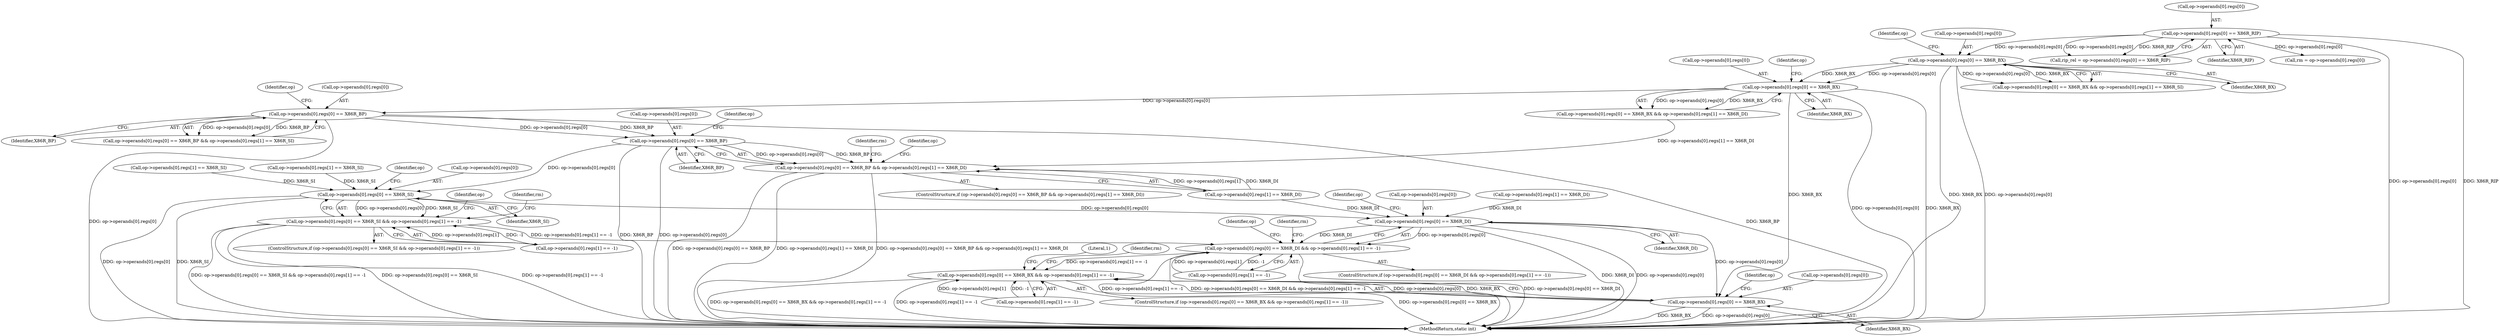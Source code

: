 digraph "0_radare2_f17bfd9f1da05f30f23a4dd05e9d2363e1406948@API" {
"1000828" [label="(Call,op->operands[0].regs[0] == X86R_BP)"];
"1000799" [label="(Call,op->operands[0].regs[0] == X86R_BP)"];
"1000770" [label="(Call,op->operands[0].regs[0] == X86R_BX)"];
"1000741" [label="(Call,op->operands[0].regs[0] == X86R_BX)"];
"1000629" [label="(Call,op->operands[0].regs[0] == X86R_RIP)"];
"1000827" [label="(Call,op->operands[0].regs[0] == X86R_BP && op->operands[0].regs[1] == X86R_DI)"];
"1000857" [label="(Call,op->operands[0].regs[0] == X86R_SI)"];
"1000856" [label="(Call,op->operands[0].regs[0] == X86R_SI && op->operands[0].regs[1] == -1)"];
"1000886" [label="(Call,op->operands[0].regs[0] == X86R_DI && op->operands[0].regs[1] == -1)"];
"1000916" [label="(Call,op->operands[0].regs[0] == X86R_BX && op->operands[0].regs[1] == -1)"];
"1000887" [label="(Call,op->operands[0].regs[0] == X86R_DI)"];
"1000917" [label="(Call,op->operands[0].regs[0] == X86R_BX)"];
"1000781" [label="(Call,op->operands[0].regs[1] == X86R_DI)"];
"1000917" [label="(Call,op->operands[0].regs[0] == X86R_BX)"];
"1000873" [label="(Identifier,op)"];
"1000799" [label="(Call,op->operands[0].regs[0] == X86R_BP)"];
"1000922" [label="(Identifier,op)"];
"1000897" [label="(Identifier,X86R_DI)"];
"1000627" [label="(Call,rip_rel = op->operands[0].regs[0] == X86R_RIP)"];
"1000771" [label="(Call,op->operands[0].regs[0])"];
"1000867" [label="(Identifier,X86R_SI)"];
"1000948" [label="(Literal,1)"];
"1000770" [label="(Call,op->operands[0].regs[0] == X86R_BX)"];
"1000809" [label="(Identifier,X86R_BP)"];
"1000786" [label="(Identifier,op)"];
"1000838" [label="(Identifier,X86R_BP)"];
"1000827" [label="(Call,op->operands[0].regs[0] == X86R_BP && op->operands[0].regs[1] == X86R_DI)"];
"1000918" [label="(Call,op->operands[0].regs[0])"];
"1000639" [label="(Identifier,X86R_RIP)"];
"1000740" [label="(Call,op->operands[0].regs[0] == X86R_BX && op->operands[0].regs[1] == X86R_SI)"];
"1000800" [label="(Call,op->operands[0].regs[0])"];
"1000885" [label="(ControlStructure,if (op->operands[0].regs[0] == X86R_DI && op->operands[0].regs[1] == -1))"];
"1000741" [label="(Call,op->operands[0].regs[0] == X86R_BX)"];
"1000887" [label="(Call,op->operands[0].regs[0] == X86R_DI)"];
"1000868" [label="(Call,op->operands[0].regs[1] == -1)"];
"1000882" [label="(Identifier,rm)"];
"1000769" [label="(Call,op->operands[0].regs[0] == X86R_BX && op->operands[0].regs[1] == X86R_DI)"];
"1000855" [label="(ControlStructure,if (op->operands[0].regs[0] == X86R_SI && op->operands[0].regs[1] == -1))"];
"1000942" [label="(Identifier,rm)"];
"1000826" [label="(ControlStructure,if (op->operands[0].regs[0] == X86R_BP && op->operands[0].regs[1] == X86R_DI))"];
"1000903" [label="(Identifier,op)"];
"1000852" [label="(Identifier,rm)"];
"1003220" [label="(MethodReturn,static int)"];
"1000752" [label="(Call,op->operands[0].regs[1] == X86R_SI)"];
"1000780" [label="(Identifier,X86R_BX)"];
"1000757" [label="(Identifier,op)"];
"1000928" [label="(Call,op->operands[0].regs[1] == -1)"];
"1000862" [label="(Identifier,op)"];
"1000828" [label="(Call,op->operands[0].regs[0] == X86R_BP)"];
"1000810" [label="(Call,op->operands[0].regs[1] == X86R_SI)"];
"1000844" [label="(Identifier,op)"];
"1000886" [label="(Call,op->operands[0].regs[0] == X86R_DI && op->operands[0].regs[1] == -1)"];
"1000857" [label="(Call,op->operands[0].regs[0] == X86R_SI)"];
"1000815" [label="(Identifier,op)"];
"1000829" [label="(Call,op->operands[0].regs[0])"];
"1000982" [label="(Call,rm = op->operands[0].regs[0])"];
"1000630" [label="(Call,op->operands[0].regs[0])"];
"1000839" [label="(Call,op->operands[0].regs[1] == X86R_DI)"];
"1000892" [label="(Identifier,op)"];
"1000912" [label="(Identifier,rm)"];
"1000927" [label="(Identifier,X86R_BX)"];
"1000898" [label="(Call,op->operands[0].regs[1] == -1)"];
"1000915" [label="(ControlStructure,if (op->operands[0].regs[0] == X86R_BX && op->operands[0].regs[1] == -1))"];
"1000916" [label="(Call,op->operands[0].regs[0] == X86R_BX && op->operands[0].regs[1] == -1)"];
"1000856" [label="(Call,op->operands[0].regs[0] == X86R_SI && op->operands[0].regs[1] == -1)"];
"1000858" [label="(Call,op->operands[0].regs[0])"];
"1000742" [label="(Call,op->operands[0].regs[0])"];
"1000933" [label="(Identifier,op)"];
"1000888" [label="(Call,op->operands[0].regs[0])"];
"1000629" [label="(Call,op->operands[0].regs[0] == X86R_RIP)"];
"1000751" [label="(Identifier,X86R_BX)"];
"1000798" [label="(Call,op->operands[0].regs[0] == X86R_BP && op->operands[0].regs[1] == X86R_SI)"];
"1000828" -> "1000827"  [label="AST: "];
"1000828" -> "1000838"  [label="CFG: "];
"1000829" -> "1000828"  [label="AST: "];
"1000838" -> "1000828"  [label="AST: "];
"1000844" -> "1000828"  [label="CFG: "];
"1000827" -> "1000828"  [label="CFG: "];
"1000828" -> "1003220"  [label="DDG: X86R_BP"];
"1000828" -> "1003220"  [label="DDG: op->operands[0].regs[0]"];
"1000828" -> "1000827"  [label="DDG: op->operands[0].regs[0]"];
"1000828" -> "1000827"  [label="DDG: X86R_BP"];
"1000799" -> "1000828"  [label="DDG: op->operands[0].regs[0]"];
"1000799" -> "1000828"  [label="DDG: X86R_BP"];
"1000828" -> "1000857"  [label="DDG: op->operands[0].regs[0]"];
"1000799" -> "1000798"  [label="AST: "];
"1000799" -> "1000809"  [label="CFG: "];
"1000800" -> "1000799"  [label="AST: "];
"1000809" -> "1000799"  [label="AST: "];
"1000815" -> "1000799"  [label="CFG: "];
"1000798" -> "1000799"  [label="CFG: "];
"1000799" -> "1003220"  [label="DDG: op->operands[0].regs[0]"];
"1000799" -> "1003220"  [label="DDG: X86R_BP"];
"1000799" -> "1000798"  [label="DDG: op->operands[0].regs[0]"];
"1000799" -> "1000798"  [label="DDG: X86R_BP"];
"1000770" -> "1000799"  [label="DDG: op->operands[0].regs[0]"];
"1000770" -> "1000769"  [label="AST: "];
"1000770" -> "1000780"  [label="CFG: "];
"1000771" -> "1000770"  [label="AST: "];
"1000780" -> "1000770"  [label="AST: "];
"1000786" -> "1000770"  [label="CFG: "];
"1000769" -> "1000770"  [label="CFG: "];
"1000770" -> "1003220"  [label="DDG: X86R_BX"];
"1000770" -> "1003220"  [label="DDG: op->operands[0].regs[0]"];
"1000770" -> "1000769"  [label="DDG: op->operands[0].regs[0]"];
"1000770" -> "1000769"  [label="DDG: X86R_BX"];
"1000741" -> "1000770"  [label="DDG: op->operands[0].regs[0]"];
"1000741" -> "1000770"  [label="DDG: X86R_BX"];
"1000770" -> "1000917"  [label="DDG: X86R_BX"];
"1000741" -> "1000740"  [label="AST: "];
"1000741" -> "1000751"  [label="CFG: "];
"1000742" -> "1000741"  [label="AST: "];
"1000751" -> "1000741"  [label="AST: "];
"1000757" -> "1000741"  [label="CFG: "];
"1000740" -> "1000741"  [label="CFG: "];
"1000741" -> "1003220"  [label="DDG: op->operands[0].regs[0]"];
"1000741" -> "1003220"  [label="DDG: X86R_BX"];
"1000741" -> "1000740"  [label="DDG: op->operands[0].regs[0]"];
"1000741" -> "1000740"  [label="DDG: X86R_BX"];
"1000629" -> "1000741"  [label="DDG: op->operands[0].regs[0]"];
"1000629" -> "1000627"  [label="AST: "];
"1000629" -> "1000639"  [label="CFG: "];
"1000630" -> "1000629"  [label="AST: "];
"1000639" -> "1000629"  [label="AST: "];
"1000627" -> "1000629"  [label="CFG: "];
"1000629" -> "1003220"  [label="DDG: op->operands[0].regs[0]"];
"1000629" -> "1003220"  [label="DDG: X86R_RIP"];
"1000629" -> "1000627"  [label="DDG: op->operands[0].regs[0]"];
"1000629" -> "1000627"  [label="DDG: X86R_RIP"];
"1000629" -> "1000982"  [label="DDG: op->operands[0].regs[0]"];
"1000827" -> "1000826"  [label="AST: "];
"1000827" -> "1000839"  [label="CFG: "];
"1000839" -> "1000827"  [label="AST: "];
"1000852" -> "1000827"  [label="CFG: "];
"1000862" -> "1000827"  [label="CFG: "];
"1000827" -> "1003220"  [label="DDG: op->operands[0].regs[0] == X86R_BP && op->operands[0].regs[1] == X86R_DI"];
"1000827" -> "1003220"  [label="DDG: op->operands[0].regs[0] == X86R_BP"];
"1000827" -> "1003220"  [label="DDG: op->operands[0].regs[1] == X86R_DI"];
"1000839" -> "1000827"  [label="DDG: op->operands[0].regs[1]"];
"1000839" -> "1000827"  [label="DDG: X86R_DI"];
"1000769" -> "1000827"  [label="DDG: op->operands[0].regs[1] == X86R_DI"];
"1000857" -> "1000856"  [label="AST: "];
"1000857" -> "1000867"  [label="CFG: "];
"1000858" -> "1000857"  [label="AST: "];
"1000867" -> "1000857"  [label="AST: "];
"1000873" -> "1000857"  [label="CFG: "];
"1000856" -> "1000857"  [label="CFG: "];
"1000857" -> "1003220"  [label="DDG: op->operands[0].regs[0]"];
"1000857" -> "1003220"  [label="DDG: X86R_SI"];
"1000857" -> "1000856"  [label="DDG: op->operands[0].regs[0]"];
"1000857" -> "1000856"  [label="DDG: X86R_SI"];
"1000752" -> "1000857"  [label="DDG: X86R_SI"];
"1000810" -> "1000857"  [label="DDG: X86R_SI"];
"1000857" -> "1000887"  [label="DDG: op->operands[0].regs[0]"];
"1000856" -> "1000855"  [label="AST: "];
"1000856" -> "1000868"  [label="CFG: "];
"1000868" -> "1000856"  [label="AST: "];
"1000882" -> "1000856"  [label="CFG: "];
"1000892" -> "1000856"  [label="CFG: "];
"1000856" -> "1003220"  [label="DDG: op->operands[0].regs[0] == X86R_SI"];
"1000856" -> "1003220"  [label="DDG: op->operands[0].regs[1] == -1"];
"1000856" -> "1003220"  [label="DDG: op->operands[0].regs[0] == X86R_SI && op->operands[0].regs[1] == -1"];
"1000868" -> "1000856"  [label="DDG: op->operands[0].regs[1]"];
"1000868" -> "1000856"  [label="DDG: -1"];
"1000856" -> "1000886"  [label="DDG: op->operands[0].regs[1] == -1"];
"1000886" -> "1000885"  [label="AST: "];
"1000886" -> "1000887"  [label="CFG: "];
"1000886" -> "1000898"  [label="CFG: "];
"1000887" -> "1000886"  [label="AST: "];
"1000898" -> "1000886"  [label="AST: "];
"1000912" -> "1000886"  [label="CFG: "];
"1000922" -> "1000886"  [label="CFG: "];
"1000886" -> "1003220"  [label="DDG: op->operands[0].regs[0] == X86R_DI && op->operands[0].regs[1] == -1"];
"1000886" -> "1003220"  [label="DDG: op->operands[0].regs[0] == X86R_DI"];
"1000886" -> "1003220"  [label="DDG: op->operands[0].regs[1] == -1"];
"1000887" -> "1000886"  [label="DDG: op->operands[0].regs[0]"];
"1000887" -> "1000886"  [label="DDG: X86R_DI"];
"1000898" -> "1000886"  [label="DDG: op->operands[0].regs[1]"];
"1000898" -> "1000886"  [label="DDG: -1"];
"1000886" -> "1000916"  [label="DDG: op->operands[0].regs[1] == -1"];
"1000916" -> "1000915"  [label="AST: "];
"1000916" -> "1000917"  [label="CFG: "];
"1000916" -> "1000928"  [label="CFG: "];
"1000917" -> "1000916"  [label="AST: "];
"1000928" -> "1000916"  [label="AST: "];
"1000942" -> "1000916"  [label="CFG: "];
"1000948" -> "1000916"  [label="CFG: "];
"1000916" -> "1003220"  [label="DDG: op->operands[0].regs[0] == X86R_BX && op->operands[0].regs[1] == -1"];
"1000916" -> "1003220"  [label="DDG: op->operands[0].regs[1] == -1"];
"1000916" -> "1003220"  [label="DDG: op->operands[0].regs[0] == X86R_BX"];
"1000917" -> "1000916"  [label="DDG: op->operands[0].regs[0]"];
"1000917" -> "1000916"  [label="DDG: X86R_BX"];
"1000928" -> "1000916"  [label="DDG: op->operands[0].regs[1]"];
"1000928" -> "1000916"  [label="DDG: -1"];
"1000887" -> "1000897"  [label="CFG: "];
"1000888" -> "1000887"  [label="AST: "];
"1000897" -> "1000887"  [label="AST: "];
"1000903" -> "1000887"  [label="CFG: "];
"1000887" -> "1003220"  [label="DDG: X86R_DI"];
"1000887" -> "1003220"  [label="DDG: op->operands[0].regs[0]"];
"1000781" -> "1000887"  [label="DDG: X86R_DI"];
"1000839" -> "1000887"  [label="DDG: X86R_DI"];
"1000887" -> "1000917"  [label="DDG: op->operands[0].regs[0]"];
"1000917" -> "1000927"  [label="CFG: "];
"1000918" -> "1000917"  [label="AST: "];
"1000927" -> "1000917"  [label="AST: "];
"1000933" -> "1000917"  [label="CFG: "];
"1000917" -> "1003220"  [label="DDG: op->operands[0].regs[0]"];
"1000917" -> "1003220"  [label="DDG: X86R_BX"];
}
